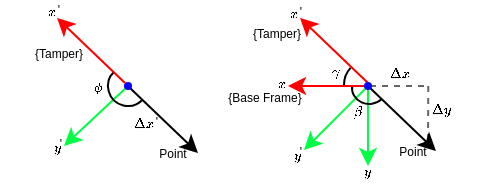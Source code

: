 <mxfile version="13.7.9" type="device"><diagram id="beogYRjM2Og1mxgxrKcX" name="Page-1"><mxGraphModel dx="442" dy="324" grid="1" gridSize="10" guides="1" tooltips="1" connect="1" arrows="1" fold="1" page="1" pageScale="1" pageWidth="850" pageHeight="1100" math="1" shadow="0"><root><mxCell id="0"/><mxCell id="1" parent="0"/><mxCell id="BfC5QoD61U1cOvEixTdx-1" value="" style="endArrow=classic;html=1;exitX=0.5;exitY=0;exitDx=0;exitDy=0;" edge="1" parent="1"><mxGeometry width="50" height="50" relative="1" as="geometry"><mxPoint x="520" y="720" as="sourcePoint"/><mxPoint x="554.0" y="752.5" as="targetPoint"/></mxGeometry></mxCell><mxCell id="yrdEim1j4ukudTOmjr8J-2" value="" style="endArrow=classic;html=1;strokeColor=#00FF44;" parent="1" edge="1"><mxGeometry width="50" height="50" relative="1" as="geometry"><mxPoint x="400" y="720" as="sourcePoint"/><mxPoint x="368" y="750" as="targetPoint"/></mxGeometry></mxCell><mxCell id="yrdEim1j4ukudTOmjr8J-10" value="{Tamper}" style="text;html=1;strokeColor=none;fillColor=none;align=center;verticalAlign=middle;whiteSpace=wrap;rounded=0;fontSize=6;" parent="1" vertex="1"><mxGeometry x="336.75" y="699" width="57" height="10" as="geometry"/></mxCell><mxCell id="yrdEim1j4ukudTOmjr8J-14" value="" style="endArrow=none;html=1;strokeColor=#000000;fontSize=6;exitX=1;exitY=0.5;exitDx=0;exitDy=0;dashed=1;opacity=60;" parent="1" edge="1"><mxGeometry width="50" height="50" relative="1" as="geometry"><mxPoint x="521.0" y="720" as="sourcePoint"/><mxPoint x="548.5" y="720" as="targetPoint"/></mxGeometry></mxCell><mxCell id="yrdEim1j4ukudTOmjr8J-15" value="" style="endArrow=none;html=1;strokeColor=#000000;fontSize=6;dashed=1;opacity=60;" parent="1" edge="1"><mxGeometry width="50" height="50" relative="1" as="geometry"><mxPoint x="550.14" y="720" as="sourcePoint"/><mxPoint x="550" y="750.5" as="targetPoint"/></mxGeometry></mxCell><mxCell id="yrdEim1j4ukudTOmjr8J-16" value="$$\Delta x$$" style="text;html=1;strokeColor=none;fillColor=none;align=center;verticalAlign=middle;whiteSpace=wrap;rounded=0;fontSize=6;" parent="1" vertex="1"><mxGeometry x="517" y="709" width="38.5" height="10" as="geometry"/></mxCell><mxCell id="yrdEim1j4ukudTOmjr8J-17" value="$$\Delta y$$" style="text;html=1;strokeColor=none;fillColor=none;align=center;verticalAlign=middle;whiteSpace=wrap;rounded=0;fontSize=6;" parent="1" vertex="1"><mxGeometry x="537" y="727" width="38.5" height="10" as="geometry"/></mxCell><mxCell id="2xXmerfi87QROwVgOVfs-8" value="" style="group" parent="1" vertex="1" connectable="0"><mxGeometry x="465" y="748" width="40.5" height="12" as="geometry"/></mxCell><mxCell id="2xXmerfi87QROwVgOVfs-4" value="$$y$$" style="text;html=1;strokeColor=none;fillColor=none;align=center;verticalAlign=middle;whiteSpace=wrap;rounded=0;fontSize=6;" parent="2xXmerfi87QROwVgOVfs-8" vertex="1"><mxGeometry y="2" width="38.5" height="10" as="geometry"/></mxCell><mxCell id="2xXmerfi87QROwVgOVfs-5" value="'" style="text;html=1;strokeColor=none;fillColor=none;align=center;verticalAlign=middle;whiteSpace=wrap;rounded=0;fontSize=6;" parent="2xXmerfi87QROwVgOVfs-8" vertex="1"><mxGeometry x="2" width="38.5" height="10" as="geometry"/></mxCell><mxCell id="2xXmerfi87QROwVgOVfs-9" value="" style="group" parent="1" vertex="1" connectable="0"><mxGeometry x="464" y="678" width="41.5" height="11" as="geometry"/></mxCell><mxCell id="2xXmerfi87QROwVgOVfs-7" value="'" style="text;html=1;strokeColor=none;fillColor=none;align=center;verticalAlign=middle;whiteSpace=wrap;rounded=0;fontSize=6;" parent="2xXmerfi87QROwVgOVfs-9" vertex="1"><mxGeometry x="3" width="38.5" height="10" as="geometry"/></mxCell><mxCell id="2xXmerfi87QROwVgOVfs-3" value="$$x$$" style="text;html=1;strokeColor=none;fillColor=none;align=center;verticalAlign=middle;whiteSpace=wrap;rounded=0;fontSize=6;" parent="2xXmerfi87QROwVgOVfs-9" vertex="1"><mxGeometry y="1" width="38.5" height="10" as="geometry"/></mxCell><mxCell id="QTvf3j72eyV2fFrzsYhx-2" value="" style="endArrow=classic;html=1;exitX=0.5;exitY=0;exitDx=0;exitDy=0;strokeColor=#FF0000;" parent="1" source="QTvf3j72eyV2fFrzsYhx-8" edge="1"><mxGeometry width="50" height="50" relative="1" as="geometry"><mxPoint x="520" y="710" as="sourcePoint"/><mxPoint x="486" y="686" as="targetPoint"/></mxGeometry></mxCell><mxCell id="QTvf3j72eyV2fFrzsYhx-3" value="" style="endArrow=classic;html=1;strokeColor=#00FF44;" parent="1" edge="1"><mxGeometry width="50" height="50" relative="1" as="geometry"><mxPoint x="520" y="720" as="sourcePoint"/><mxPoint x="520" y="760" as="targetPoint"/></mxGeometry></mxCell><mxCell id="QTvf3j72eyV2fFrzsYhx-5" value="{Base Frame}" style="text;html=1;strokeColor=none;fillColor=none;align=center;verticalAlign=middle;whiteSpace=wrap;rounded=0;fontSize=6;" parent="1" vertex="1"><mxGeometry x="440" y="721" width="57" height="10" as="geometry"/></mxCell><mxCell id="QTvf3j72eyV2fFrzsYhx-6" value="$$x$$" style="text;html=1;strokeColor=none;fillColor=none;align=center;verticalAlign=middle;whiteSpace=wrap;rounded=0;fontSize=6;" parent="1" vertex="1"><mxGeometry x="458" y="714" width="38.5" height="10" as="geometry"/></mxCell><mxCell id="QTvf3j72eyV2fFrzsYhx-7" value="$$y$$" style="text;html=1;strokeColor=none;fillColor=none;align=center;verticalAlign=middle;whiteSpace=wrap;rounded=0;fontSize=6;" parent="1" vertex="1"><mxGeometry x="500" y="758" width="38.5" height="10" as="geometry"/></mxCell><mxCell id="QTvf3j72eyV2fFrzsYhx-10" value="" style="endArrow=classic;html=1;exitX=0.5;exitY=0;exitDx=0;exitDy=0;" parent="1" edge="1"><mxGeometry width="50" height="50" relative="1" as="geometry"><mxPoint x="401" y="721" as="sourcePoint"/><mxPoint x="435.0" y="753.5" as="targetPoint"/></mxGeometry></mxCell><mxCell id="yrdEim1j4ukudTOmjr8J-9" value="" style="ellipse;whiteSpace=wrap;html=1;aspect=fixed;fillColor=#0800FF;strokeColor=#0800FF;" parent="1" vertex="1"><mxGeometry x="398.5" y="718.5" width="3" height="3" as="geometry"/></mxCell><mxCell id="QTvf3j72eyV2fFrzsYhx-13" value="$$\phi$$" style="text;html=1;strokeColor=none;fillColor=none;align=center;verticalAlign=middle;whiteSpace=wrap;rounded=0;fontSize=6;" parent="1" vertex="1"><mxGeometry x="357" y="716" width="57" height="10" as="geometry"/></mxCell><mxCell id="QTvf3j72eyV2fFrzsYhx-14" value="" style="verticalLabelPosition=bottom;verticalAlign=top;html=1;shape=mxgraph.basic.arc;startAngle=0.747;endAngle=0.869;" parent="1" vertex="1"><mxGeometry x="508" y="707" width="24.75" height="24.75" as="geometry"/></mxCell><mxCell id="QTvf3j72eyV2fFrzsYhx-15" value="$$\beta$$" style="text;html=1;strokeColor=none;fillColor=none;align=center;verticalAlign=middle;whiteSpace=wrap;rounded=0;fontSize=6;" parent="1" vertex="1"><mxGeometry x="487" y="728" width="57" height="10" as="geometry"/></mxCell><mxCell id="QTvf3j72eyV2fFrzsYhx-16" value="" style="endArrow=classic;html=1;strokeColor=#00FF44;exitX=0;exitY=1;exitDx=0;exitDy=0;" parent="1" source="QTvf3j72eyV2fFrzsYhx-8" edge="1"><mxGeometry width="50" height="50" relative="1" as="geometry"><mxPoint x="510" y="736" as="sourcePoint"/><mxPoint x="488" y="752" as="targetPoint"/></mxGeometry></mxCell><mxCell id="QTvf3j72eyV2fFrzsYhx-17" value="Point" style="text;html=1;strokeColor=none;fillColor=none;align=center;verticalAlign=middle;whiteSpace=wrap;rounded=0;fontSize=6;" parent="1" vertex="1"><mxGeometry x="394" y="749" width="57" height="10" as="geometry"/></mxCell><mxCell id="QTvf3j72eyV2fFrzsYhx-18" value="{Tamper}" style="text;html=1;strokeColor=none;fillColor=none;align=center;verticalAlign=middle;whiteSpace=wrap;rounded=0;fontSize=6;" parent="1" vertex="1"><mxGeometry x="446" y="689" width="57" height="10" as="geometry"/></mxCell><mxCell id="QTvf3j72eyV2fFrzsYhx-24" value="" style="group" parent="1" vertex="1" connectable="0"><mxGeometry x="343" y="677" width="41.5" height="11" as="geometry"/></mxCell><mxCell id="QTvf3j72eyV2fFrzsYhx-25" value="'" style="text;html=1;strokeColor=none;fillColor=none;align=center;verticalAlign=middle;whiteSpace=wrap;rounded=0;fontSize=6;" parent="QTvf3j72eyV2fFrzsYhx-24" vertex="1"><mxGeometry x="3" width="38.5" height="10" as="geometry"/></mxCell><mxCell id="QTvf3j72eyV2fFrzsYhx-26" value="$$x$$" style="text;html=1;strokeColor=none;fillColor=none;align=center;verticalAlign=middle;whiteSpace=wrap;rounded=0;fontSize=6;" parent="QTvf3j72eyV2fFrzsYhx-24" vertex="1"><mxGeometry y="1" width="38.5" height="10" as="geometry"/></mxCell><mxCell id="QTvf3j72eyV2fFrzsYhx-27" value="" style="group" parent="1" vertex="1" connectable="0"><mxGeometry x="345" y="744" width="40.5" height="12" as="geometry"/></mxCell><mxCell id="QTvf3j72eyV2fFrzsYhx-28" value="$$y$$" style="text;html=1;strokeColor=none;fillColor=none;align=center;verticalAlign=middle;whiteSpace=wrap;rounded=0;fontSize=6;" parent="QTvf3j72eyV2fFrzsYhx-27" vertex="1"><mxGeometry y="2" width="38.5" height="10" as="geometry"/></mxCell><mxCell id="QTvf3j72eyV2fFrzsYhx-29" value="'" style="text;html=1;strokeColor=none;fillColor=none;align=center;verticalAlign=middle;whiteSpace=wrap;rounded=0;fontSize=6;" parent="QTvf3j72eyV2fFrzsYhx-27" vertex="1"><mxGeometry x="2" width="38.5" height="10" as="geometry"/></mxCell><mxCell id="QTvf3j72eyV2fFrzsYhx-11" value="" style="verticalLabelPosition=bottom;verticalAlign=top;html=1;shape=mxgraph.basic.arc;startAngle=0.868;endAngle=0.377;rotation=-180;" parent="1" vertex="1"><mxGeometry x="390" y="710" width="20" height="20" as="geometry"/></mxCell><mxCell id="QTvf3j72eyV2fFrzsYhx-35" value="" style="group" parent="1" vertex="1" connectable="0"><mxGeometry x="389" y="733" width="44.75" height="11" as="geometry"/></mxCell><mxCell id="QTvf3j72eyV2fFrzsYhx-33" value="'" style="text;html=1;strokeColor=none;fillColor=none;align=center;verticalAlign=middle;whiteSpace=wrap;rounded=0;fontSize=6;" parent="QTvf3j72eyV2fFrzsYhx-35" vertex="1"><mxGeometry x="6.25" width="38.5" height="10" as="geometry"/></mxCell><mxCell id="QTvf3j72eyV2fFrzsYhx-23" value="$$\Delta x$$" style="text;html=1;strokeColor=none;fillColor=none;align=center;verticalAlign=middle;whiteSpace=wrap;rounded=0;fontSize=6;" parent="QTvf3j72eyV2fFrzsYhx-35" vertex="1"><mxGeometry y="1" width="38.5" height="10" as="geometry"/></mxCell><mxCell id="QTvf3j72eyV2fFrzsYhx-9" value="" style="endArrow=classic;html=1;exitX=0.5;exitY=0;exitDx=0;exitDy=0;strokeColor=#FF0000;" parent="1" edge="1"><mxGeometry width="50" height="50" relative="1" as="geometry"><mxPoint x="398.5" y="718.5" as="sourcePoint"/><mxPoint x="364.5" y="686" as="targetPoint"/></mxGeometry></mxCell><mxCell id="BfC5QoD61U1cOvEixTdx-2" value="" style="verticalLabelPosition=bottom;verticalAlign=top;html=1;shape=mxgraph.basic.arc;startAngle=0.375;endAngle=0.772;" vertex="1" parent="1"><mxGeometry x="512" y="713" width="17.29" height="16" as="geometry"/></mxCell><mxCell id="QTvf3j72eyV2fFrzsYhx-4" value="" style="endArrow=classic;html=1;strokeColor=#FF0000;" parent="1" edge="1"><mxGeometry width="50" height="50" relative="1" as="geometry"><mxPoint x="520" y="720" as="sourcePoint"/><mxPoint x="480" y="720" as="targetPoint"/></mxGeometry></mxCell><mxCell id="BfC5QoD61U1cOvEixTdx-3" value="$$\gamma$$" style="text;html=1;strokeColor=none;fillColor=none;align=center;verticalAlign=middle;whiteSpace=wrap;rounded=0;fontSize=6;fontStyle=1" vertex="1" parent="1"><mxGeometry x="475" y="708" width="57" height="10" as="geometry"/></mxCell><mxCell id="BfC5QoD61U1cOvEixTdx-4" value="Point" style="text;html=1;strokeColor=none;fillColor=none;align=center;verticalAlign=middle;whiteSpace=wrap;rounded=0;fontSize=6;" vertex="1" parent="1"><mxGeometry x="514" y="748" width="57" height="10" as="geometry"/></mxCell><mxCell id="QTvf3j72eyV2fFrzsYhx-8" value="" style="ellipse;whiteSpace=wrap;html=1;aspect=fixed;fillColor=#0800FF;strokeColor=#0800FF;" parent="1" vertex="1"><mxGeometry x="518.5" y="718.5" width="3" height="3" as="geometry"/></mxCell></root></mxGraphModel></diagram></mxfile>